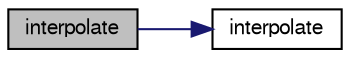 digraph "interpolate"
{
  bgcolor="transparent";
  edge [fontname="FreeSans",fontsize="10",labelfontname="FreeSans",labelfontsize="10"];
  node [fontname="FreeSans",fontsize="10",shape=record];
  rankdir="LR";
  Node889 [label="interpolate",height=0.2,width=0.4,color="black", fillcolor="grey75", style="filled", fontcolor="black"];
  Node889 -> Node890 [color="midnightblue",fontsize="10",style="solid",fontname="FreeSans"];
  Node890 [label="interpolate",height=0.2,width=0.4,color="black",URL="$a24926.html#a815e4790497fb12ef79509f502b056f7",tooltip="Interpolate field. "];
}
